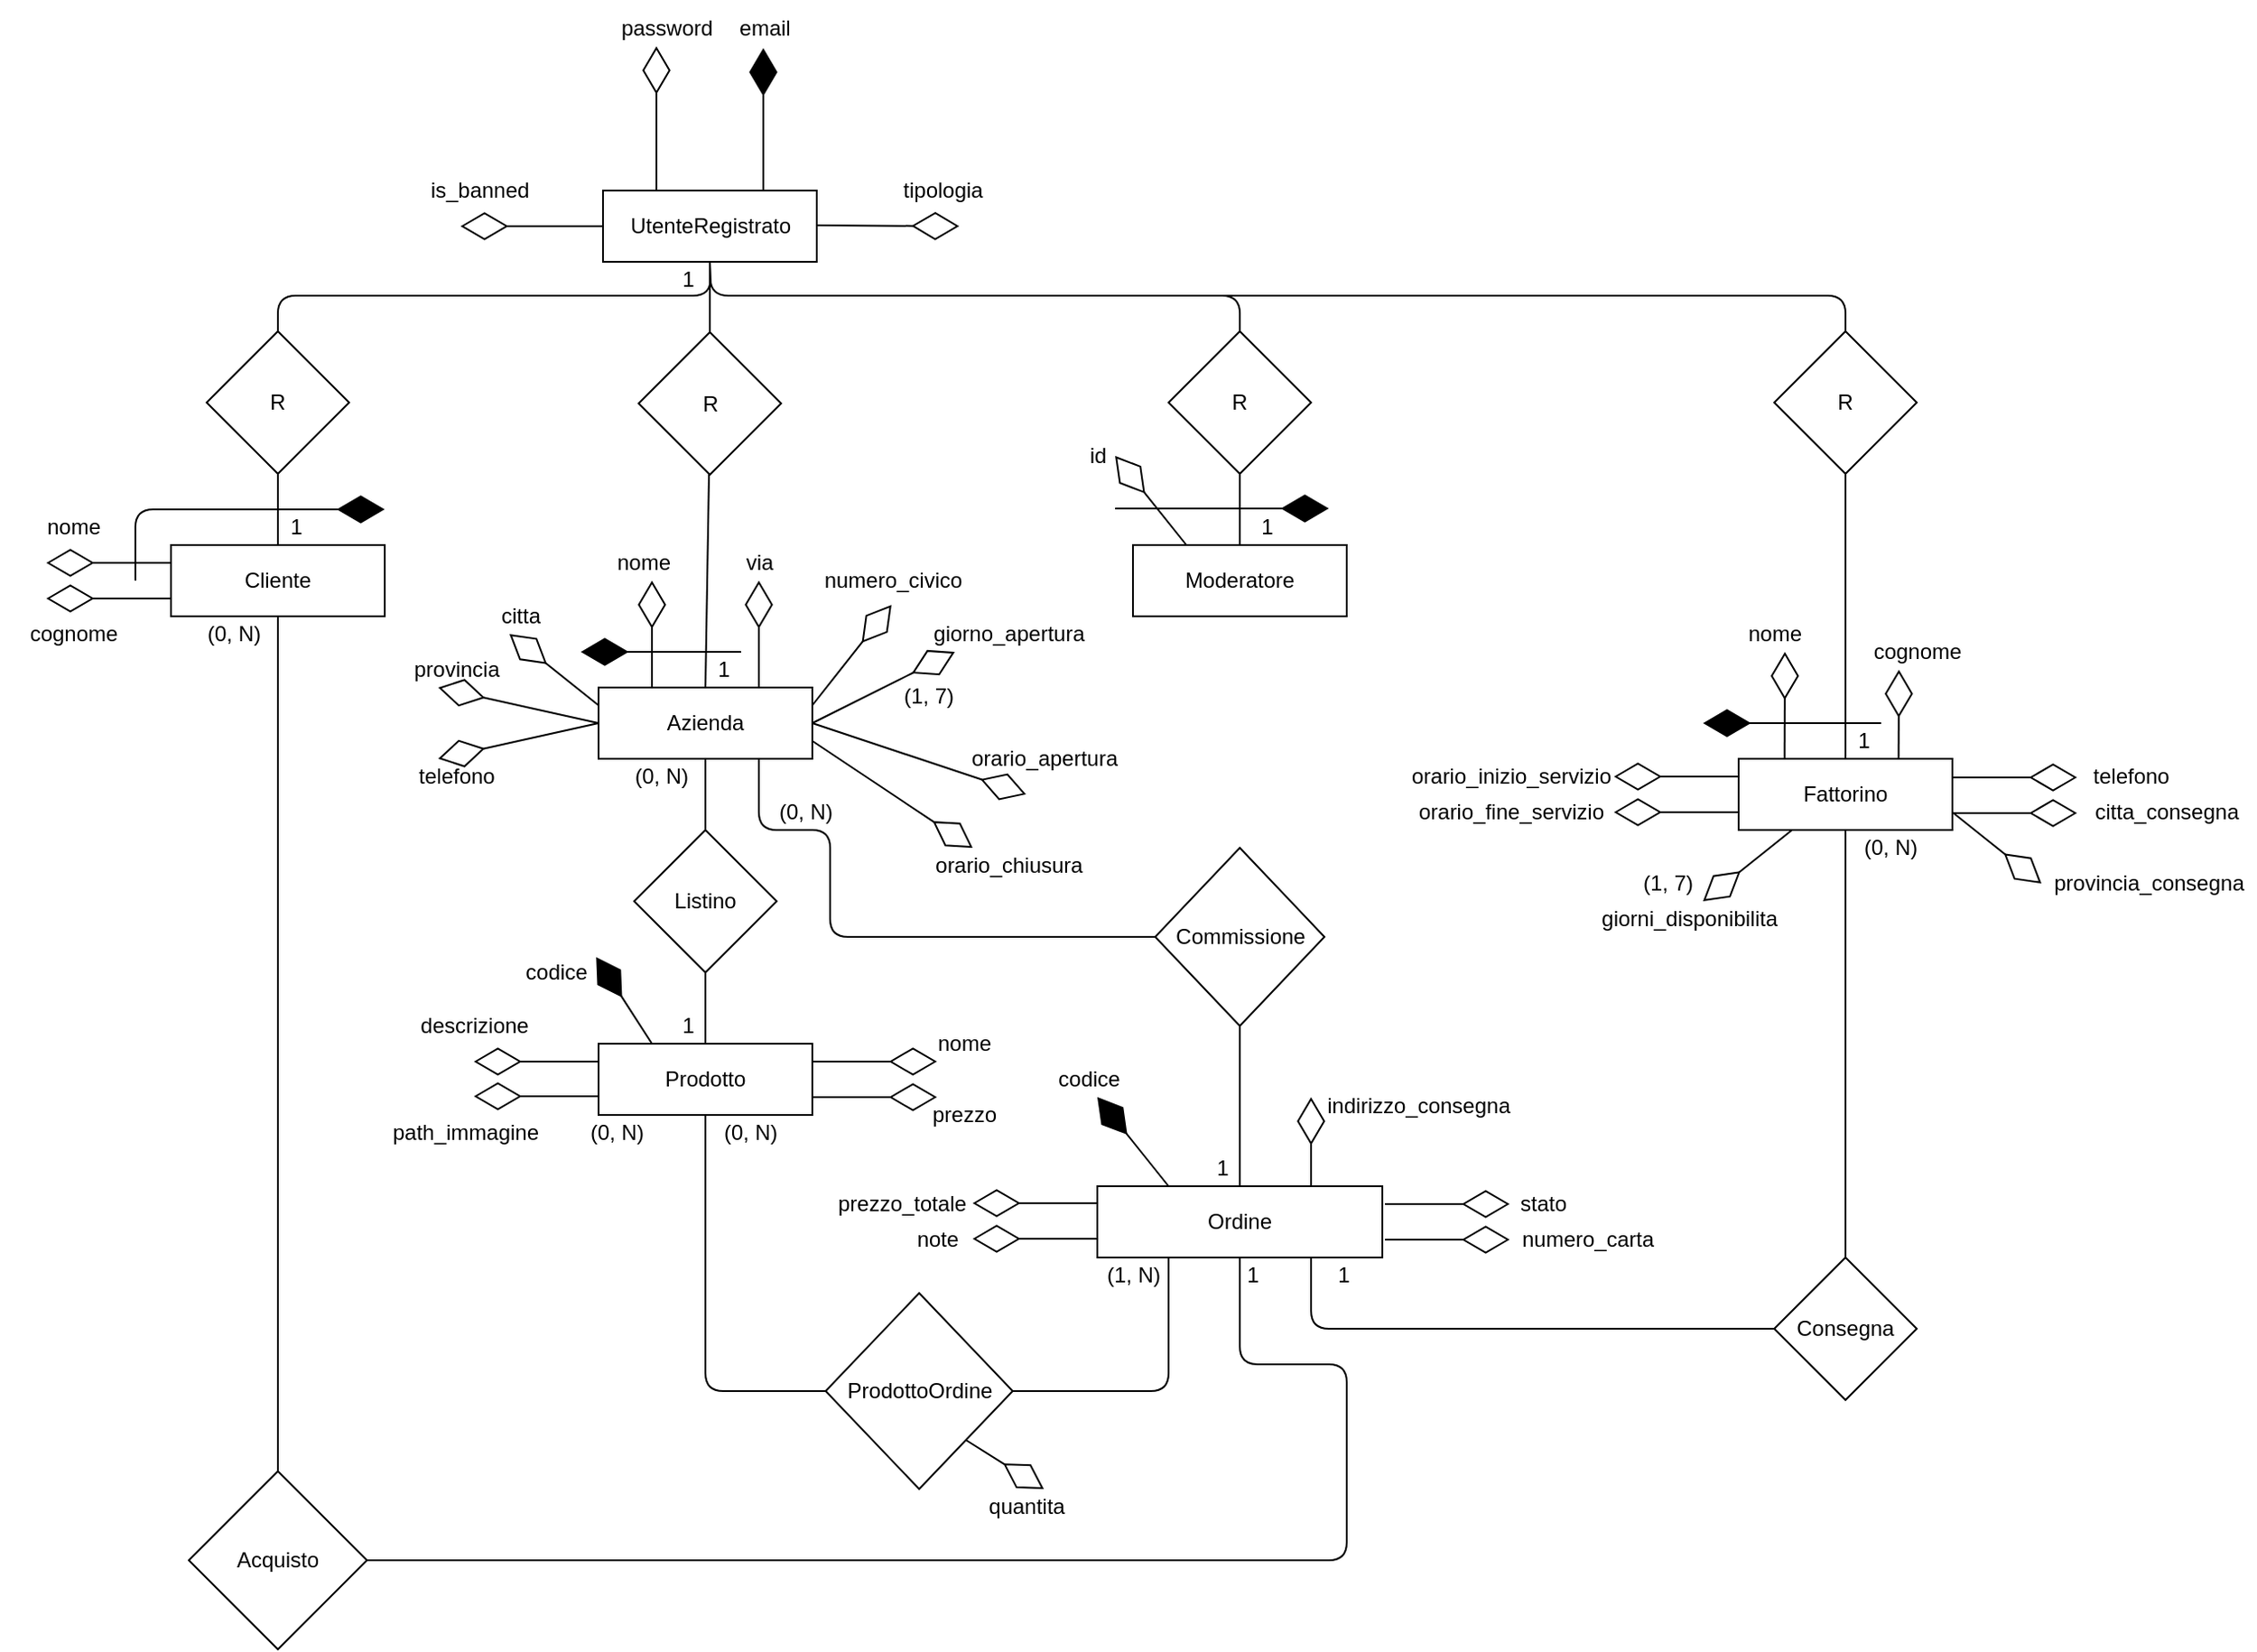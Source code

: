 <mxfile version="12.3.7" type="device" pages="1"><diagram id="l-gGCLEJbwSXrtf_H1-W" name="Pagina-1"><mxGraphModel dx="1939" dy="2148" grid="1" gridSize="10" guides="1" tooltips="1" connect="1" arrows="1" fold="1" page="1" pageScale="1" pageWidth="827" pageHeight="1169" math="0" shadow="0"><root><mxCell id="0"/><mxCell id="1" parent="0"/><mxCell id="HPkbXfyL9ulODQ63uyDL-1" value="UtenteRegistrato" style="rounded=0;whiteSpace=wrap;html=1;" parent="1" vertex="1"><mxGeometry x="362.5" y="81" width="120" height="40" as="geometry"/></mxCell><mxCell id="HPkbXfyL9ulODQ63uyDL-3" value="Cliente" style="rounded=0;whiteSpace=wrap;html=1;" parent="1" vertex="1"><mxGeometry x="120" y="280" width="120" height="40" as="geometry"/></mxCell><mxCell id="HPkbXfyL9ulODQ63uyDL-4" value="Azienda" style="rounded=0;whiteSpace=wrap;html=1;" parent="1" vertex="1"><mxGeometry x="360" y="360" width="120" height="40" as="geometry"/></mxCell><mxCell id="HPkbXfyL9ulODQ63uyDL-5" value="Fattorino" style="rounded=0;whiteSpace=wrap;html=1;" parent="1" vertex="1"><mxGeometry x="1000" y="400" width="120" height="40" as="geometry"/></mxCell><mxCell id="HPkbXfyL9ulODQ63uyDL-6" value="Moderatore" style="rounded=0;whiteSpace=wrap;html=1;" parent="1" vertex="1"><mxGeometry x="660" y="280" width="120" height="40" as="geometry"/></mxCell><mxCell id="HPkbXfyL9ulODQ63uyDL-16" value="" style="endArrow=diamondThin;endFill=0;endSize=24;html=1;exitX=0.25;exitY=0;exitDx=0;exitDy=0;" parent="1" source="HPkbXfyL9ulODQ63uyDL-1" edge="1"><mxGeometry width="160" relative="1" as="geometry"><mxPoint x="62.5" y="441" as="sourcePoint"/><mxPoint x="392.5" as="targetPoint"/></mxGeometry></mxCell><mxCell id="HPkbXfyL9ulODQ63uyDL-17" value="" style="endArrow=diamondThin;endFill=1;endSize=24;html=1;exitX=0.75;exitY=0;exitDx=0;exitDy=0;" parent="1" source="HPkbXfyL9ulODQ63uyDL-1" edge="1"><mxGeometry width="160" relative="1" as="geometry"><mxPoint x="62.5" y="401" as="sourcePoint"/><mxPoint x="452.5" y="1" as="targetPoint"/></mxGeometry></mxCell><mxCell id="HPkbXfyL9ulODQ63uyDL-18" value="email" style="text;html=1;align=center;verticalAlign=middle;resizable=0;points=[];;autosize=1;" parent="1" vertex="1"><mxGeometry x="432.5" y="-20" width="40" height="20" as="geometry"/></mxCell><mxCell id="HPkbXfyL9ulODQ63uyDL-19" value="password" style="text;html=1;align=center;verticalAlign=middle;resizable=0;points=[];;autosize=1;" parent="1" vertex="1"><mxGeometry x="362.5" y="-20" width="70" height="20" as="geometry"/></mxCell><mxCell id="HPkbXfyL9ulODQ63uyDL-22" value="" style="endArrow=diamondThin;endFill=0;endSize=24;html=1;exitX=0;exitY=0.25;exitDx=0;exitDy=0;" parent="1" source="HPkbXfyL9ulODQ63uyDL-3" edge="1"><mxGeometry width="160" relative="1" as="geometry"><mxPoint x="-20" y="370" as="sourcePoint"/><mxPoint x="50" y="290" as="targetPoint"/><Array as="points"/></mxGeometry></mxCell><mxCell id="HPkbXfyL9ulODQ63uyDL-23" value="" style="endArrow=diamondThin;endFill=0;endSize=24;html=1;exitX=0;exitY=0.25;exitDx=0;exitDy=0;" parent="1" edge="1"><mxGeometry width="160" relative="1" as="geometry"><mxPoint x="120" y="310" as="sourcePoint"/><mxPoint x="50" y="310" as="targetPoint"/><Array as="points"/></mxGeometry></mxCell><mxCell id="HPkbXfyL9ulODQ63uyDL-24" value="nome" style="text;html=1;align=center;verticalAlign=middle;resizable=0;points=[];;autosize=1;" parent="1" vertex="1"><mxGeometry x="40" y="260" width="50" height="20" as="geometry"/></mxCell><mxCell id="HPkbXfyL9ulODQ63uyDL-25" value="cognome" style="text;html=1;align=center;verticalAlign=middle;resizable=0;points=[];;autosize=1;" parent="1" vertex="1"><mxGeometry x="35" y="320" width="60" height="20" as="geometry"/></mxCell><mxCell id="HPkbXfyL9ulODQ63uyDL-31" value="" style="endArrow=diamondThin;endFill=0;endSize=24;html=1;exitX=0.25;exitY=0;exitDx=0;exitDy=0;" parent="1" source="HPkbXfyL9ulODQ63uyDL-4" edge="1"><mxGeometry width="160" relative="1" as="geometry"><mxPoint x="120" y="560" as="sourcePoint"/><mxPoint x="390" y="300" as="targetPoint"/></mxGeometry></mxCell><mxCell id="HPkbXfyL9ulODQ63uyDL-32" value="nome" style="text;html=1;align=center;verticalAlign=middle;resizable=0;points=[];;autosize=1;" parent="1" vertex="1"><mxGeometry x="360" y="280" width="50" height="20" as="geometry"/></mxCell><mxCell id="HPkbXfyL9ulODQ63uyDL-33" value="" style="endArrow=diamondThin;endFill=0;endSize=24;html=1;exitX=0.75;exitY=0;exitDx=0;exitDy=0;" parent="1" source="HPkbXfyL9ulODQ63uyDL-4" edge="1"><mxGeometry width="160" relative="1" as="geometry"><mxPoint x="460" y="460" as="sourcePoint"/><mxPoint x="450" y="300" as="targetPoint"/></mxGeometry></mxCell><mxCell id="HPkbXfyL9ulODQ63uyDL-34" value="via" style="text;html=1;align=center;verticalAlign=middle;resizable=0;points=[];;autosize=1;" parent="1" vertex="1"><mxGeometry x="435" y="280" width="30" height="20" as="geometry"/></mxCell><mxCell id="HPkbXfyL9ulODQ63uyDL-35" value="" style="endArrow=diamondThin;endFill=0;endSize=24;html=1;exitX=1;exitY=0.25;exitDx=0;exitDy=0;entryX=0.494;entryY=1.183;entryDx=0;entryDy=0;entryPerimeter=0;" parent="1" source="HPkbXfyL9ulODQ63uyDL-4" target="HPkbXfyL9ulODQ63uyDL-36" edge="1"><mxGeometry width="160" relative="1" as="geometry"><mxPoint x="480" y="390" as="sourcePoint"/><mxPoint x="540" y="330" as="targetPoint"/></mxGeometry></mxCell><mxCell id="HPkbXfyL9ulODQ63uyDL-36" value="numero_civico" style="text;html=1;align=center;verticalAlign=middle;resizable=0;points=[];;autosize=1;" parent="1" vertex="1"><mxGeometry x="480" y="290" width="90" height="20" as="geometry"/></mxCell><mxCell id="HPkbXfyL9ulODQ63uyDL-37" value="" style="endArrow=diamondThin;endFill=0;endSize=24;html=1;exitX=0;exitY=0.25;exitDx=0;exitDy=0;" parent="1" source="HPkbXfyL9ulODQ63uyDL-4" edge="1"><mxGeometry width="160" relative="1" as="geometry"><mxPoint x="60" y="640" as="sourcePoint"/><mxPoint x="310" y="330" as="targetPoint"/></mxGeometry></mxCell><mxCell id="HPkbXfyL9ulODQ63uyDL-38" value="citta" style="text;html=1;align=center;verticalAlign=middle;resizable=0;points=[];;autosize=1;" parent="1" vertex="1"><mxGeometry x="296" y="310" width="40" height="20" as="geometry"/></mxCell><mxCell id="HPkbXfyL9ulODQ63uyDL-39" value="" style="endArrow=diamondThin;endFill=0;endSize=24;html=1;exitX=0;exitY=0.5;exitDx=0;exitDy=0;" parent="1" source="HPkbXfyL9ulODQ63uyDL-4" edge="1"><mxGeometry width="160" relative="1" as="geometry"><mxPoint x="280" y="380" as="sourcePoint"/><mxPoint x="270" y="360" as="targetPoint"/></mxGeometry></mxCell><mxCell id="HPkbXfyL9ulODQ63uyDL-40" value="provincia" style="text;html=1;align=center;verticalAlign=middle;resizable=0;points=[];;autosize=1;" parent="1" vertex="1"><mxGeometry x="250" y="340" width="60" height="20" as="geometry"/></mxCell><mxCell id="HPkbXfyL9ulODQ63uyDL-41" value="" style="endArrow=diamondThin;endFill=0;endSize=24;html=1;exitX=0;exitY=0.5;exitDx=0;exitDy=0;" parent="1" source="HPkbXfyL9ulODQ63uyDL-4" edge="1"><mxGeometry width="160" relative="1" as="geometry"><mxPoint x="310" y="490" as="sourcePoint"/><mxPoint x="270" y="400" as="targetPoint"/></mxGeometry></mxCell><mxCell id="HPkbXfyL9ulODQ63uyDL-42" value="telefono" style="text;html=1;align=center;verticalAlign=middle;resizable=0;points=[];;autosize=1;" parent="1" vertex="1"><mxGeometry x="250" y="400" width="60" height="20" as="geometry"/></mxCell><mxCell id="HPkbXfyL9ulODQ63uyDL-43" value="" style="endArrow=diamondThin;endFill=0;endSize=24;html=1;" parent="1" edge="1"><mxGeometry width="160" relative="1" as="geometry"><mxPoint x="480" y="380" as="sourcePoint"/><mxPoint x="560" y="340" as="targetPoint"/></mxGeometry></mxCell><mxCell id="HPkbXfyL9ulODQ63uyDL-44" value="giorno_apertura" style="text;html=1;align=center;verticalAlign=middle;resizable=0;points=[];;autosize=1;" parent="1" vertex="1"><mxGeometry x="540" y="320" width="100" height="20" as="geometry"/></mxCell><mxCell id="HPkbXfyL9ulODQ63uyDL-45" value="(1, 7)&lt;br&gt;" style="text;html=1;align=center;verticalAlign=middle;resizable=0;points=[];;autosize=1;" parent="1" vertex="1"><mxGeometry x="525" y="355" width="40" height="20" as="geometry"/></mxCell><mxCell id="HPkbXfyL9ulODQ63uyDL-46" value="" style="endArrow=diamondThin;endFill=0;endSize=24;html=1;exitX=1;exitY=0.5;exitDx=0;exitDy=0;" parent="1" source="HPkbXfyL9ulODQ63uyDL-4" edge="1"><mxGeometry width="160" relative="1" as="geometry"><mxPoint x="480" y="430" as="sourcePoint"/><mxPoint x="600" y="420" as="targetPoint"/></mxGeometry></mxCell><mxCell id="HPkbXfyL9ulODQ63uyDL-47" value="orario_apertura&lt;br&gt;" style="text;html=1;align=center;verticalAlign=middle;resizable=0;points=[];;autosize=1;" parent="1" vertex="1"><mxGeometry x="560" y="390" width="100" height="20" as="geometry"/></mxCell><mxCell id="HPkbXfyL9ulODQ63uyDL-48" value="" style="endArrow=diamondThin;endFill=0;endSize=24;html=1;exitX=1;exitY=0.75;exitDx=0;exitDy=0;" parent="1" source="HPkbXfyL9ulODQ63uyDL-4" edge="1"><mxGeometry width="160" relative="1" as="geometry"><mxPoint x="450" y="530" as="sourcePoint"/><mxPoint x="570" y="450" as="targetPoint"/></mxGeometry></mxCell><mxCell id="HPkbXfyL9ulODQ63uyDL-49" value="orario_chiusura" style="text;html=1;align=center;verticalAlign=middle;resizable=0;points=[];;autosize=1;" parent="1" vertex="1"><mxGeometry x="540" y="450" width="100" height="20" as="geometry"/></mxCell><mxCell id="HPkbXfyL9ulODQ63uyDL-50" value="Prodotto" style="rounded=0;whiteSpace=wrap;html=1;" parent="1" vertex="1"><mxGeometry x="360" y="560" width="120" height="40" as="geometry"/></mxCell><mxCell id="HPkbXfyL9ulODQ63uyDL-51" value="Ordine" style="rounded=0;whiteSpace=wrap;html=1;" parent="1" vertex="1"><mxGeometry x="640" y="640" width="160" height="40" as="geometry"/></mxCell><mxCell id="HPkbXfyL9ulODQ63uyDL-52" value="Listino" style="rhombus;whiteSpace=wrap;html=1;" parent="1" vertex="1"><mxGeometry x="380" y="440" width="80" height="80" as="geometry"/></mxCell><mxCell id="HPkbXfyL9ulODQ63uyDL-53" value="" style="endArrow=none;html=1;entryX=0.5;entryY=1;entryDx=0;entryDy=0;exitX=0.5;exitY=0;exitDx=0;exitDy=0;" parent="1" source="HPkbXfyL9ulODQ63uyDL-52" target="HPkbXfyL9ulODQ63uyDL-4" edge="1"><mxGeometry width="50" height="50" relative="1" as="geometry"><mxPoint x="300" y="520" as="sourcePoint"/><mxPoint x="350" y="470" as="targetPoint"/></mxGeometry></mxCell><mxCell id="HPkbXfyL9ulODQ63uyDL-54" value="" style="endArrow=none;html=1;entryX=0.5;entryY=1;entryDx=0;entryDy=0;exitX=0.5;exitY=0;exitDx=0;exitDy=0;" parent="1" edge="1"><mxGeometry width="50" height="50" relative="1" as="geometry"><mxPoint x="420" y="560" as="sourcePoint"/><mxPoint x="420" y="520" as="targetPoint"/></mxGeometry></mxCell><mxCell id="HPkbXfyL9ulODQ63uyDL-56" value="codice&lt;br&gt;" style="text;html=1;align=center;verticalAlign=middle;resizable=0;points=[];;autosize=1;" parent="1" vertex="1"><mxGeometry x="311" y="510" width="50" height="20" as="geometry"/></mxCell><mxCell id="HPkbXfyL9ulODQ63uyDL-57" value="1&lt;br&gt;" style="text;html=1;align=center;verticalAlign=middle;resizable=0;points=[];;autosize=1;" parent="1" vertex="1"><mxGeometry x="400" y="540" width="20" height="20" as="geometry"/></mxCell><mxCell id="HPkbXfyL9ulODQ63uyDL-58" value="(0, N)" style="text;html=1;align=center;verticalAlign=middle;resizable=0;points=[];;autosize=1;" parent="1" vertex="1"><mxGeometry x="370" y="400" width="50" height="20" as="geometry"/></mxCell><mxCell id="HPkbXfyL9ulODQ63uyDL-59" value="" style="endArrow=diamondThin;endFill=0;endSize=24;html=1;exitX=0;exitY=0.25;exitDx=0;exitDy=0;" parent="1" edge="1"><mxGeometry width="160" relative="1" as="geometry"><mxPoint x="360" y="570" as="sourcePoint"/><mxPoint x="290" y="570" as="targetPoint"/><Array as="points"/></mxGeometry></mxCell><mxCell id="HPkbXfyL9ulODQ63uyDL-60" value="" style="endArrow=diamondThin;endFill=0;endSize=24;html=1;exitX=0;exitY=0.25;exitDx=0;exitDy=0;" parent="1" edge="1"><mxGeometry width="160" relative="1" as="geometry"><mxPoint x="360" y="589.5" as="sourcePoint"/><mxPoint x="290" y="589.5" as="targetPoint"/><Array as="points"/></mxGeometry></mxCell><mxCell id="HPkbXfyL9ulODQ63uyDL-61" value="" style="endArrow=diamondThin;endFill=0;endSize=24;html=1;exitX=1;exitY=0.25;exitDx=0;exitDy=0;" parent="1" source="HPkbXfyL9ulODQ63uyDL-50" edge="1"><mxGeometry width="160" relative="1" as="geometry"><mxPoint x="525" y="650" as="sourcePoint"/><mxPoint x="550" y="570" as="targetPoint"/><Array as="points"/></mxGeometry></mxCell><mxCell id="HPkbXfyL9ulODQ63uyDL-62" value="" style="endArrow=diamondThin;endFill=0;endSize=24;html=1;exitX=1;exitY=0.25;exitDx=0;exitDy=0;" parent="1" edge="1"><mxGeometry width="160" relative="1" as="geometry"><mxPoint x="480" y="590" as="sourcePoint"/><mxPoint x="550" y="590" as="targetPoint"/><Array as="points"/></mxGeometry></mxCell><mxCell id="HPkbXfyL9ulODQ63uyDL-63" value="nome" style="text;html=1;align=center;verticalAlign=middle;resizable=0;points=[];;autosize=1;" parent="1" vertex="1"><mxGeometry x="540" y="550" width="50" height="20" as="geometry"/></mxCell><mxCell id="HPkbXfyL9ulODQ63uyDL-64" value="prezzo" style="text;html=1;align=center;verticalAlign=middle;resizable=0;points=[];;autosize=1;" parent="1" vertex="1"><mxGeometry x="540" y="590" width="50" height="20" as="geometry"/></mxCell><mxCell id="HPkbXfyL9ulODQ63uyDL-65" value="descrizione" style="text;html=1;align=center;verticalAlign=middle;resizable=0;points=[];;autosize=1;" parent="1" vertex="1"><mxGeometry x="250" y="540" width="80" height="20" as="geometry"/></mxCell><mxCell id="HPkbXfyL9ulODQ63uyDL-66" value="path_immagine" style="text;html=1;align=center;verticalAlign=middle;resizable=0;points=[];;autosize=1;" parent="1" vertex="1"><mxGeometry x="235" y="600" width="100" height="20" as="geometry"/></mxCell><mxCell id="0rmj-CTGRLrVvoSivh8t-8" value="Commissione" style="rhombus;whiteSpace=wrap;html=1;" parent="1" vertex="1"><mxGeometry x="672.5" y="450" width="95" height="100" as="geometry"/></mxCell><mxCell id="0rmj-CTGRLrVvoSivh8t-9" value="" style="endArrow=none;html=1;entryX=0.5;entryY=1;entryDx=0;entryDy=0;exitX=0.5;exitY=0;exitDx=0;exitDy=0;" parent="1" source="HPkbXfyL9ulODQ63uyDL-51" target="0rmj-CTGRLrVvoSivh8t-8" edge="1"><mxGeometry width="50" height="50" relative="1" as="geometry"><mxPoint x="640" y="660" as="sourcePoint"/><mxPoint x="690" y="610" as="targetPoint"/></mxGeometry></mxCell><mxCell id="0rmj-CTGRLrVvoSivh8t-10" value="" style="endArrow=none;html=1;exitX=0;exitY=0.5;exitDx=0;exitDy=0;entryX=0.75;entryY=1;entryDx=0;entryDy=0;" parent="1" source="0rmj-CTGRLrVvoSivh8t-8" target="HPkbXfyL9ulODQ63uyDL-4" edge="1"><mxGeometry width="50" height="50" relative="1" as="geometry"><mxPoint x="470" y="530" as="sourcePoint"/><mxPoint x="500" y="450" as="targetPoint"/><Array as="points"><mxPoint x="600" y="500"/><mxPoint x="490" y="500"/><mxPoint x="490" y="440"/><mxPoint x="450" y="440"/></Array></mxGeometry></mxCell><mxCell id="0rmj-CTGRLrVvoSivh8t-11" value="(0, N)&lt;br&gt;" style="text;html=1;align=center;verticalAlign=middle;resizable=0;points=[];;labelBackgroundColor=#ffffff;" parent="0rmj-CTGRLrVvoSivh8t-10" vertex="1" connectable="0"><mxGeometry x="0.724" y="1" relative="1" as="geometry"><mxPoint x="21.5" y="-11" as="offset"/></mxGeometry></mxCell><mxCell id="0rmj-CTGRLrVvoSivh8t-13" value="1" style="text;html=1;align=center;verticalAlign=middle;resizable=0;points=[];;autosize=1;" parent="1" vertex="1"><mxGeometry x="700" y="620" width="20" height="20" as="geometry"/></mxCell><mxCell id="0rmj-CTGRLrVvoSivh8t-14" value="ProdottoOrdine" style="rhombus;whiteSpace=wrap;html=1;" parent="1" vertex="1"><mxGeometry x="487.5" y="700" width="105" height="110" as="geometry"/></mxCell><mxCell id="0rmj-CTGRLrVvoSivh8t-15" value="" style="endArrow=none;html=1;exitX=0.5;exitY=1;exitDx=0;exitDy=0;entryX=0;entryY=0.5;entryDx=0;entryDy=0;" parent="1" source="HPkbXfyL9ulODQ63uyDL-50" target="0rmj-CTGRLrVvoSivh8t-14" edge="1"><mxGeometry width="50" height="50" relative="1" as="geometry"><mxPoint x="480" y="800" as="sourcePoint"/><mxPoint x="550" y="780" as="targetPoint"/><Array as="points"><mxPoint x="420" y="755"/></Array></mxGeometry></mxCell><mxCell id="0rmj-CTGRLrVvoSivh8t-16" value="" style="endArrow=none;html=1;entryX=0.25;entryY=1;entryDx=0;entryDy=0;exitX=1;exitY=0.5;exitDx=0;exitDy=0;" parent="1" source="0rmj-CTGRLrVvoSivh8t-14" target="HPkbXfyL9ulODQ63uyDL-51" edge="1"><mxGeometry width="50" height="50" relative="1" as="geometry"><mxPoint x="510" y="840" as="sourcePoint"/><mxPoint x="560" y="790" as="targetPoint"/><Array as="points"><mxPoint x="680" y="755"/></Array></mxGeometry></mxCell><mxCell id="0rmj-CTGRLrVvoSivh8t-17" value="(1, N)&lt;br&gt;" style="text;html=1;align=center;verticalAlign=middle;resizable=0;points=[];;autosize=1;" parent="1" vertex="1"><mxGeometry x="635" y="680" width="50" height="20" as="geometry"/></mxCell><mxCell id="0rmj-CTGRLrVvoSivh8t-24" value="" style="endArrow=diamondThin;endFill=0;endSize=24;html=1;exitX=0;exitY=0.25;exitDx=0;exitDy=0;" parent="1" edge="1"><mxGeometry width="160" relative="1" as="geometry"><mxPoint x="640" y="649.5" as="sourcePoint"/><mxPoint x="570" y="649.5" as="targetPoint"/><Array as="points"/></mxGeometry></mxCell><mxCell id="0rmj-CTGRLrVvoSivh8t-26" value="prezzo_totale" style="text;html=1;align=center;verticalAlign=middle;resizable=0;points=[];;labelBackgroundColor=#ffffff;" parent="0rmj-CTGRLrVvoSivh8t-24" vertex="1" connectable="0"><mxGeometry x="0.657" y="2" relative="1" as="geometry"><mxPoint x="-52.5" y="-1.5" as="offset"/></mxGeometry></mxCell><mxCell id="0rmj-CTGRLrVvoSivh8t-25" value="" style="endArrow=diamondThin;endFill=0;endSize=24;html=1;exitX=0;exitY=0.25;exitDx=0;exitDy=0;" parent="1" edge="1"><mxGeometry width="160" relative="1" as="geometry"><mxPoint x="640" y="669.5" as="sourcePoint"/><mxPoint x="570" y="669.5" as="targetPoint"/><Array as="points"/></mxGeometry></mxCell><mxCell id="0rmj-CTGRLrVvoSivh8t-27" value="note" style="text;html=1;align=center;verticalAlign=middle;resizable=0;points=[];;autosize=1;" parent="1" vertex="1"><mxGeometry x="530" y="660" width="40" height="20" as="geometry"/></mxCell><mxCell id="0rmj-CTGRLrVvoSivh8t-28" value="" style="endArrow=diamondThin;endFill=0;endSize=24;html=1;exitX=1;exitY=0.25;exitDx=0;exitDy=0;" parent="1" edge="1"><mxGeometry width="160" relative="1" as="geometry"><mxPoint x="801.5" y="650" as="sourcePoint"/><mxPoint x="871.5" y="650" as="targetPoint"/><Array as="points"/></mxGeometry></mxCell><mxCell id="0rmj-CTGRLrVvoSivh8t-29" value="stato&lt;br&gt;" style="text;html=1;align=center;verticalAlign=middle;resizable=0;points=[];;autosize=1;" parent="1" vertex="1"><mxGeometry x="870" y="640" width="40" height="20" as="geometry"/></mxCell><mxCell id="0rmj-CTGRLrVvoSivh8t-30" value="" style="endArrow=diamondThin;endFill=0;endSize=24;html=1;exitX=1;exitY=0.25;exitDx=0;exitDy=0;" parent="1" edge="1"><mxGeometry width="160" relative="1" as="geometry"><mxPoint x="801.5" y="670" as="sourcePoint"/><mxPoint x="871.5" y="670" as="targetPoint"/><Array as="points"/></mxGeometry></mxCell><mxCell id="0rmj-CTGRLrVvoSivh8t-31" value="numero_carta" style="text;html=1;align=center;verticalAlign=middle;resizable=0;points=[];;autosize=1;" parent="1" vertex="1"><mxGeometry x="870" y="660" width="90" height="20" as="geometry"/></mxCell><mxCell id="0rmj-CTGRLrVvoSivh8t-32" value="" style="endArrow=diamondThin;endFill=0;endSize=24;html=1;exitX=0.75;exitY=0;exitDx=0;exitDy=0;" parent="1" source="HPkbXfyL9ulODQ63uyDL-51" edge="1"><mxGeometry width="160" relative="1" as="geometry"><mxPoint x="770" y="625" as="sourcePoint"/><mxPoint x="760" y="590" as="targetPoint"/><Array as="points"/></mxGeometry></mxCell><mxCell id="0rmj-CTGRLrVvoSivh8t-33" value="indirizzo_consegna" style="text;html=1;align=center;verticalAlign=middle;resizable=0;points=[];;autosize=1;" parent="1" vertex="1"><mxGeometry x="760" y="584.5" width="120" height="20" as="geometry"/></mxCell><mxCell id="0rmj-CTGRLrVvoSivh8t-36" value="" style="endArrow=diamondThin;endFill=1;endSize=24;html=1;exitX=0.25;exitY=0;exitDx=0;exitDy=0;" parent="1" source="HPkbXfyL9ulODQ63uyDL-51" edge="1"><mxGeometry width="160" relative="1" as="geometry"><mxPoint x="830" y="700" as="sourcePoint"/><mxPoint x="640" y="590" as="targetPoint"/></mxGeometry></mxCell><mxCell id="0rmj-CTGRLrVvoSivh8t-37" value="codice" style="text;html=1;align=center;verticalAlign=middle;resizable=0;points=[];;autosize=1;" parent="1" vertex="1"><mxGeometry x="610" y="570" width="50" height="20" as="geometry"/></mxCell><mxCell id="0rmj-CTGRLrVvoSivh8t-41" value="Consegna" style="rhombus;whiteSpace=wrap;html=1;" parent="1" vertex="1"><mxGeometry x="1020" y="680" width="80" height="80" as="geometry"/></mxCell><mxCell id="0rmj-CTGRLrVvoSivh8t-42" value="" style="endArrow=none;html=1;exitX=0.75;exitY=1;exitDx=0;exitDy=0;entryX=0;entryY=0.5;entryDx=0;entryDy=0;" parent="1" source="HPkbXfyL9ulODQ63uyDL-51" target="0rmj-CTGRLrVvoSivh8t-41" edge="1"><mxGeometry width="50" height="50" relative="1" as="geometry"><mxPoint x="880" y="790" as="sourcePoint"/><mxPoint x="930" y="740" as="targetPoint"/><Array as="points"><mxPoint x="760" y="720"/></Array></mxGeometry></mxCell><mxCell id="0rmj-CTGRLrVvoSivh8t-43" value="" style="endArrow=none;html=1;exitX=0.5;exitY=0;exitDx=0;exitDy=0;entryX=0.5;entryY=1;entryDx=0;entryDy=0;" parent="1" source="0rmj-CTGRLrVvoSivh8t-41" target="HPkbXfyL9ulODQ63uyDL-5" edge="1"><mxGeometry width="50" height="50" relative="1" as="geometry"><mxPoint x="1100" y="629.5" as="sourcePoint"/><mxPoint x="1150" y="579.5" as="targetPoint"/></mxGeometry></mxCell><mxCell id="0rmj-CTGRLrVvoSivh8t-44" value="(0, N)" style="text;html=1;align=center;verticalAlign=middle;resizable=0;points=[];;autosize=1;" parent="1" vertex="1"><mxGeometry x="1060" y="440" width="50" height="20" as="geometry"/></mxCell><mxCell id="0rmj-CTGRLrVvoSivh8t-45" value="1&lt;br&gt;" style="text;html=1;align=center;verticalAlign=middle;resizable=0;points=[];;autosize=1;" parent="1" vertex="1"><mxGeometry x="767.5" y="680" width="20" height="20" as="geometry"/></mxCell><mxCell id="0rmj-CTGRLrVvoSivh8t-46" value="" style="endArrow=diamondThin;endFill=0;endSize=24;html=1;exitX=0;exitY=0.25;exitDx=0;exitDy=0;" parent="1" edge="1"><mxGeometry width="160" relative="1" as="geometry"><mxPoint x="1000.0" y="410" as="sourcePoint"/><mxPoint x="930.0" y="410" as="targetPoint"/><Array as="points"/></mxGeometry></mxCell><mxCell id="0rmj-CTGRLrVvoSivh8t-48" value="" style="endArrow=diamondThin;endFill=0;endSize=24;html=1;exitX=0;exitY=0.25;exitDx=0;exitDy=0;" parent="1" edge="1"><mxGeometry width="160" relative="1" as="geometry"><mxPoint x="1000.0" y="430" as="sourcePoint"/><mxPoint x="930.0" y="430" as="targetPoint"/><Array as="points"/></mxGeometry></mxCell><mxCell id="0rmj-CTGRLrVvoSivh8t-49" value="" style="endArrow=diamondThin;endFill=0;endSize=24;html=1;exitX=1;exitY=0.25;exitDx=0;exitDy=0;" parent="1" edge="1"><mxGeometry width="160" relative="1" as="geometry"><mxPoint x="1120.0" y="410.5" as="sourcePoint"/><mxPoint x="1190.0" y="410.5" as="targetPoint"/><Array as="points"/></mxGeometry></mxCell><mxCell id="0rmj-CTGRLrVvoSivh8t-50" value="" style="endArrow=diamondThin;endFill=0;endSize=24;html=1;exitX=1;exitY=0.25;exitDx=0;exitDy=0;" parent="1" edge="1"><mxGeometry width="160" relative="1" as="geometry"><mxPoint x="1120.0" y="430.5" as="sourcePoint"/><mxPoint x="1190.0" y="430.5" as="targetPoint"/><Array as="points"/></mxGeometry></mxCell><mxCell id="0rmj-CTGRLrVvoSivh8t-51" value="nome" style="text;html=1;align=center;verticalAlign=middle;resizable=0;points=[];;autosize=1;" parent="1" vertex="1"><mxGeometry x="995" y="320" width="50" height="20" as="geometry"/></mxCell><mxCell id="0rmj-CTGRLrVvoSivh8t-52" value="cognome" style="text;html=1;align=center;verticalAlign=middle;resizable=0;points=[];;autosize=1;" parent="1" vertex="1"><mxGeometry x="1070" y="330" width="60" height="20" as="geometry"/></mxCell><mxCell id="0rmj-CTGRLrVvoSivh8t-53" value="telefono" style="text;html=1;align=center;verticalAlign=middle;resizable=0;points=[];;autosize=1;" parent="1" vertex="1"><mxGeometry x="1190" y="400" width="60" height="20" as="geometry"/></mxCell><mxCell id="0rmj-CTGRLrVvoSivh8t-54" value="citta_consegna" style="text;html=1;align=center;verticalAlign=middle;resizable=0;points=[];;autosize=1;" parent="1" vertex="1"><mxGeometry x="1190" y="420" width="100" height="20" as="geometry"/></mxCell><mxCell id="0rmj-CTGRLrVvoSivh8t-55" value="" style="endArrow=diamondThin;endFill=0;endSize=24;html=1;exitX=1;exitY=0.75;exitDx=0;exitDy=0;" parent="1" source="HPkbXfyL9ulODQ63uyDL-5" edge="1"><mxGeometry width="160" relative="1" as="geometry"><mxPoint x="1150" y="450" as="sourcePoint"/><mxPoint x="1170" y="470" as="targetPoint"/><Array as="points"/></mxGeometry></mxCell><mxCell id="0rmj-CTGRLrVvoSivh8t-56" value="provincia_consegna&lt;br&gt;" style="text;html=1;align=center;verticalAlign=middle;resizable=0;points=[];;autosize=1;" parent="1" vertex="1"><mxGeometry x="1170" y="460" width="120" height="20" as="geometry"/></mxCell><mxCell id="0rmj-CTGRLrVvoSivh8t-57" value="" style="endArrow=diamondThin;endFill=0;endSize=24;html=1;exitX=0.215;exitY=-0.005;exitDx=0;exitDy=0;exitPerimeter=0;entryX=0.62;entryY=1;entryDx=0;entryDy=0;entryPerimeter=0;" parent="1" source="HPkbXfyL9ulODQ63uyDL-5" target="0rmj-CTGRLrVvoSivh8t-51" edge="1"><mxGeometry width="160" relative="1" as="geometry"><mxPoint x="940" y="470" as="sourcePoint"/><mxPoint x="1026" y="350" as="targetPoint"/><Array as="points"/></mxGeometry></mxCell><mxCell id="0rmj-CTGRLrVvoSivh8t-58" value="orario_inizio_servizio" style="text;html=1;align=center;verticalAlign=middle;resizable=0;points=[];;autosize=1;" parent="1" vertex="1"><mxGeometry x="806.5" y="400" width="130" height="20" as="geometry"/></mxCell><mxCell id="0rmj-CTGRLrVvoSivh8t-59" value="" style="endArrow=diamondThin;endFill=0;endSize=24;html=1;exitX=0.215;exitY=-0.005;exitDx=0;exitDy=0;exitPerimeter=0;" parent="1" edge="1"><mxGeometry width="160" relative="1" as="geometry"><mxPoint x="1089.8" y="399.8" as="sourcePoint"/><mxPoint x="1090" y="350" as="targetPoint"/><Array as="points"/></mxGeometry></mxCell><mxCell id="0rmj-CTGRLrVvoSivh8t-60" value="orario_fine_servizio" style="text;html=1;align=center;verticalAlign=middle;resizable=0;points=[];;autosize=1;" parent="1" vertex="1"><mxGeometry x="811.5" y="420" width="120" height="20" as="geometry"/></mxCell><mxCell id="0rmj-CTGRLrVvoSivh8t-61" value="" style="endArrow=diamondThin;endFill=0;endSize=24;html=1;exitX=0.25;exitY=1;exitDx=0;exitDy=0;" parent="1" source="HPkbXfyL9ulODQ63uyDL-5" edge="1"><mxGeometry width="160" relative="1" as="geometry"><mxPoint x="950" y="470" as="sourcePoint"/><mxPoint x="980" y="480" as="targetPoint"/><Array as="points"/></mxGeometry></mxCell><mxCell id="0rmj-CTGRLrVvoSivh8t-62" value="giorni_disponibilita" style="text;html=1;align=center;verticalAlign=middle;resizable=0;points=[];;autosize=1;" parent="1" vertex="1"><mxGeometry x="916.5" y="480" width="110" height="20" as="geometry"/></mxCell><mxCell id="0rmj-CTGRLrVvoSivh8t-63" value="(1, 7)" style="text;html=1;align=center;verticalAlign=middle;resizable=0;points=[];;autosize=1;" parent="1" vertex="1"><mxGeometry x="940" y="460" width="40" height="20" as="geometry"/></mxCell><mxCell id="CHNCaZvMN8ua-VezlATZ-1" value="" style="endArrow=diamondThin;endFill=0;endSize=24;html=1;exitX=0;exitY=0.5;exitDx=0;exitDy=0;" parent="1" source="HPkbXfyL9ulODQ63uyDL-1" edge="1"><mxGeometry width="160" relative="1" as="geometry"><mxPoint x="402.5" y="291" as="sourcePoint"/><mxPoint x="282.5" y="101" as="targetPoint"/></mxGeometry></mxCell><mxCell id="CHNCaZvMN8ua-VezlATZ-2" value="is_banned" style="text;html=1;align=center;verticalAlign=middle;resizable=0;points=[];;autosize=1;" parent="1" vertex="1"><mxGeometry x="257.5" y="71" width="70" height="20" as="geometry"/></mxCell><mxCell id="CHNCaZvMN8ua-VezlATZ-3" value="" style="endArrow=diamondThin;endFill=0;endSize=24;html=1;exitX=1;exitY=0.25;exitDx=0;exitDy=0;" parent="1" edge="1"><mxGeometry width="160" relative="1" as="geometry"><mxPoint x="482.5" y="100.5" as="sourcePoint"/><mxPoint x="562.5" y="101" as="targetPoint"/><Array as="points"/></mxGeometry></mxCell><mxCell id="CHNCaZvMN8ua-VezlATZ-4" value="tipologia" style="text;html=1;align=center;verticalAlign=middle;resizable=0;points=[];;autosize=1;" parent="1" vertex="1"><mxGeometry x="522.5" y="71" width="60" height="20" as="geometry"/></mxCell><mxCell id="CHNCaZvMN8ua-VezlATZ-5" value="R" style="rhombus;whiteSpace=wrap;html=1;" parent="1" vertex="1"><mxGeometry x="140" y="160" width="80" height="80" as="geometry"/></mxCell><mxCell id="CHNCaZvMN8ua-VezlATZ-6" value="R" style="rhombus;whiteSpace=wrap;html=1;" parent="1" vertex="1"><mxGeometry x="382.5" y="160.5" width="80" height="80" as="geometry"/></mxCell><mxCell id="CHNCaZvMN8ua-VezlATZ-7" value="R" style="rhombus;whiteSpace=wrap;html=1;" parent="1" vertex="1"><mxGeometry x="680" y="160" width="80" height="80" as="geometry"/></mxCell><mxCell id="CHNCaZvMN8ua-VezlATZ-8" value="R" style="rhombus;whiteSpace=wrap;html=1;" parent="1" vertex="1"><mxGeometry x="1020" y="160" width="80" height="80" as="geometry"/></mxCell><mxCell id="CHNCaZvMN8ua-VezlATZ-9" value="" style="endArrow=none;html=1;entryX=0.5;entryY=1;entryDx=0;entryDy=0;exitX=0.5;exitY=0;exitDx=0;exitDy=0;" parent="1" source="CHNCaZvMN8ua-VezlATZ-5" target="HPkbXfyL9ulODQ63uyDL-1" edge="1"><mxGeometry width="50" height="50" relative="1" as="geometry"><mxPoint x="230" y="190" as="sourcePoint"/><mxPoint x="280" y="140" as="targetPoint"/><Array as="points"><mxPoint x="180" y="140"/><mxPoint x="423" y="140"/></Array></mxGeometry></mxCell><mxCell id="CHNCaZvMN8ua-VezlATZ-10" value="" style="endArrow=none;html=1;exitX=0.5;exitY=1;exitDx=0;exitDy=0;entryX=0.5;entryY=0;entryDx=0;entryDy=0;" parent="1" source="HPkbXfyL9ulODQ63uyDL-1" target="CHNCaZvMN8ua-VezlATZ-7" edge="1"><mxGeometry width="50" height="50" relative="1" as="geometry"><mxPoint x="490" y="190" as="sourcePoint"/><mxPoint x="540" y="140" as="targetPoint"/><Array as="points"><mxPoint x="423" y="140"/><mxPoint x="720" y="140"/></Array></mxGeometry></mxCell><mxCell id="CHNCaZvMN8ua-VezlATZ-11" value="" style="endArrow=none;html=1;entryX=0.5;entryY=0;entryDx=0;entryDy=0;" parent="1" target="CHNCaZvMN8ua-VezlATZ-8" edge="1"><mxGeometry width="50" height="50" relative="1" as="geometry"><mxPoint x="690" y="140" as="sourcePoint"/><mxPoint x="810" y="150" as="targetPoint"/><Array as="points"><mxPoint x="1060" y="140"/></Array></mxGeometry></mxCell><mxCell id="CHNCaZvMN8ua-VezlATZ-12" value="" style="endArrow=none;html=1;entryX=0.5;entryY=1;entryDx=0;entryDy=0;exitX=0.5;exitY=0;exitDx=0;exitDy=0;" parent="1" source="CHNCaZvMN8ua-VezlATZ-6" target="HPkbXfyL9ulODQ63uyDL-1" edge="1"><mxGeometry width="50" height="50" relative="1" as="geometry"><mxPoint x="400" y="270" as="sourcePoint"/><mxPoint x="450" y="220" as="targetPoint"/></mxGeometry></mxCell><mxCell id="CHNCaZvMN8ua-VezlATZ-13" value="" style="endArrow=none;html=1;entryX=0.5;entryY=1;entryDx=0;entryDy=0;exitX=0.5;exitY=0;exitDx=0;exitDy=0;" parent="1" source="HPkbXfyL9ulODQ63uyDL-3" target="CHNCaZvMN8ua-VezlATZ-5" edge="1"><mxGeometry width="50" height="50" relative="1" as="geometry"><mxPoint x="90" y="280" as="sourcePoint"/><mxPoint x="140" y="230" as="targetPoint"/></mxGeometry></mxCell><mxCell id="CHNCaZvMN8ua-VezlATZ-14" value="" style="endArrow=none;html=1;entryX=0.5;entryY=1;entryDx=0;entryDy=0;exitX=0.5;exitY=0;exitDx=0;exitDy=0;" parent="1" source="HPkbXfyL9ulODQ63uyDL-4" edge="1"><mxGeometry width="50" height="50" relative="1" as="geometry"><mxPoint x="410" y="340" as="sourcePoint"/><mxPoint x="422" y="240" as="targetPoint"/></mxGeometry></mxCell><mxCell id="CHNCaZvMN8ua-VezlATZ-15" value="" style="endArrow=none;html=1;entryX=0.5;entryY=1;entryDx=0;entryDy=0;exitX=0.5;exitY=0;exitDx=0;exitDy=0;" parent="1" edge="1"><mxGeometry width="50" height="50" relative="1" as="geometry"><mxPoint x="720" y="280" as="sourcePoint"/><mxPoint x="720" y="240" as="targetPoint"/></mxGeometry></mxCell><mxCell id="CHNCaZvMN8ua-VezlATZ-16" value="" style="endArrow=none;html=1;entryX=0.5;entryY=1;entryDx=0;entryDy=0;exitX=0.5;exitY=0;exitDx=0;exitDy=0;" parent="1" source="HPkbXfyL9ulODQ63uyDL-5" target="CHNCaZvMN8ua-VezlATZ-8" edge="1"><mxGeometry width="50" height="50" relative="1" as="geometry"><mxPoint x="1070" y="290" as="sourcePoint"/><mxPoint x="1070" y="250" as="targetPoint"/></mxGeometry></mxCell><mxCell id="CHNCaZvMN8ua-VezlATZ-18" value="1&lt;br&gt;" style="text;html=1;align=center;verticalAlign=middle;resizable=0;points=[];;autosize=1;" parent="1" vertex="1"><mxGeometry x="180" y="260" width="20" height="20" as="geometry"/></mxCell><mxCell id="CHNCaZvMN8ua-VezlATZ-19" value="1&lt;br&gt;" style="text;html=1;align=center;verticalAlign=middle;resizable=0;points=[];;autosize=1;" parent="1" vertex="1"><mxGeometry x="400" y="121" width="20" height="20" as="geometry"/></mxCell><mxCell id="CHNCaZvMN8ua-VezlATZ-20" value="1&lt;br&gt;" style="text;html=1;align=center;verticalAlign=middle;resizable=0;points=[];;autosize=1;" parent="1" vertex="1"><mxGeometry x="420" y="340" width="20" height="20" as="geometry"/></mxCell><mxCell id="CHNCaZvMN8ua-VezlATZ-21" value="1&lt;br&gt;" style="text;html=1;align=center;verticalAlign=middle;resizable=0;points=[];;autosize=1;" parent="1" vertex="1"><mxGeometry x="724.5" y="260" width="20" height="20" as="geometry"/></mxCell><mxCell id="CHNCaZvMN8ua-VezlATZ-22" value="1&lt;br&gt;" style="text;html=1;align=center;verticalAlign=middle;resizable=0;points=[];;autosize=1;" parent="1" vertex="1"><mxGeometry x="1060" y="380" width="20" height="20" as="geometry"/></mxCell><mxCell id="CHNCaZvMN8ua-VezlATZ-24" value="" style="endArrow=diamondThin;endFill=1;endSize=24;html=1;" parent="1" edge="1"><mxGeometry width="160" relative="1" as="geometry"><mxPoint x="100" y="300" as="sourcePoint"/><mxPoint x="240" y="260" as="targetPoint"/><Array as="points"><mxPoint x="100" y="260"/></Array></mxGeometry></mxCell><mxCell id="CHNCaZvMN8ua-VezlATZ-25" value="" style="endArrow=diamondThin;endFill=1;endSize=24;html=1;" parent="1" edge="1"><mxGeometry width="160" relative="1" as="geometry"><mxPoint x="440" y="340" as="sourcePoint"/><mxPoint x="350" y="340" as="targetPoint"/></mxGeometry></mxCell><mxCell id="CHNCaZvMN8ua-VezlATZ-26" value="" style="endArrow=diamondThin;endFill=0;endSize=24;html=1;exitX=0.25;exitY=0;exitDx=0;exitDy=0;" parent="1" source="HPkbXfyL9ulODQ63uyDL-6" edge="1"><mxGeometry width="160" relative="1" as="geometry"><mxPoint x="630" y="270" as="sourcePoint"/><mxPoint x="650" y="230" as="targetPoint"/></mxGeometry></mxCell><mxCell id="CHNCaZvMN8ua-VezlATZ-27" value="id" style="text;html=1;align=center;verticalAlign=middle;resizable=0;points=[];;autosize=1;" parent="1" vertex="1"><mxGeometry x="630" y="220" width="20" height="20" as="geometry"/></mxCell><mxCell id="CHNCaZvMN8ua-VezlATZ-28" value="" style="endArrow=diamondThin;endFill=1;endSize=24;html=1;" parent="1" edge="1"><mxGeometry width="160" relative="1" as="geometry"><mxPoint x="650" y="259.5" as="sourcePoint"/><mxPoint x="770" y="259.5" as="targetPoint"/></mxGeometry></mxCell><mxCell id="CHNCaZvMN8ua-VezlATZ-29" value="" style="endArrow=diamondThin;endFill=1;endSize=24;html=1;" parent="1" edge="1"><mxGeometry width="160" relative="1" as="geometry"><mxPoint x="1080" y="380" as="sourcePoint"/><mxPoint x="980" y="380" as="targetPoint"/></mxGeometry></mxCell><mxCell id="gzsFDVXXsA62AsBdATZK-1" value="" style="endArrow=diamondThin;endFill=1;endSize=24;html=1;exitX=0.25;exitY=0;exitDx=0;exitDy=0;entryX=0.953;entryY=0.067;entryDx=0;entryDy=0;entryPerimeter=0;" parent="1" source="HPkbXfyL9ulODQ63uyDL-50" target="HPkbXfyL9ulODQ63uyDL-56" edge="1"><mxGeometry width="160" relative="1" as="geometry"><mxPoint x="290" y="660" as="sourcePoint"/><mxPoint x="450" y="660" as="targetPoint"/></mxGeometry></mxCell><mxCell id="gzsFDVXXsA62AsBdATZK-5" value="Acquisto" style="rhombus;whiteSpace=wrap;html=1;" parent="1" vertex="1"><mxGeometry x="130" y="800" width="100" height="100" as="geometry"/></mxCell><mxCell id="gzsFDVXXsA62AsBdATZK-6" value="" style="endArrow=none;html=1;entryX=0.5;entryY=1;entryDx=0;entryDy=0;exitX=0.5;exitY=0;exitDx=0;exitDy=0;" parent="1" source="gzsFDVXXsA62AsBdATZK-5" target="HPkbXfyL9ulODQ63uyDL-3" edge="1"><mxGeometry width="50" height="50" relative="1" as="geometry"><mxPoint x="-50" y="520" as="sourcePoint"/><mxPoint y="470" as="targetPoint"/><Array as="points"><mxPoint x="180" y="360"/></Array></mxGeometry></mxCell><mxCell id="gzsFDVXXsA62AsBdATZK-7" value="(0, N)" style="text;html=1;align=center;verticalAlign=middle;resizable=0;points=[];;autosize=1;" parent="1" vertex="1"><mxGeometry x="130" y="320" width="50" height="20" as="geometry"/></mxCell><mxCell id="gzsFDVXXsA62AsBdATZK-8" value="" style="endArrow=none;html=1;exitX=1;exitY=0.5;exitDx=0;exitDy=0;entryX=0.5;entryY=1;entryDx=0;entryDy=0;" parent="1" source="gzsFDVXXsA62AsBdATZK-5" target="HPkbXfyL9ulODQ63uyDL-51" edge="1"><mxGeometry width="50" height="50" relative="1" as="geometry"><mxPoint x="100" y="960" as="sourcePoint"/><mxPoint x="150" y="910" as="targetPoint"/><Array as="points"><mxPoint x="780" y="850"/><mxPoint x="780" y="740"/><mxPoint x="720" y="740"/></Array></mxGeometry></mxCell><mxCell id="gzsFDVXXsA62AsBdATZK-9" value="1" style="text;html=1;align=center;verticalAlign=middle;resizable=0;points=[];;autosize=1;" parent="1" vertex="1"><mxGeometry x="716.5" y="680" width="20" height="20" as="geometry"/></mxCell><mxCell id="ZnJd2Yr3wPuBOFo_vfQF-1" value="" style="endArrow=diamondThin;endFill=0;endSize=24;html=1;exitX=1;exitY=1;exitDx=0;exitDy=0;" parent="1" source="0rmj-CTGRLrVvoSivh8t-14" edge="1"><mxGeometry width="160" relative="1" as="geometry"><mxPoint x="580" y="860" as="sourcePoint"/><mxPoint x="610" y="810" as="targetPoint"/><Array as="points"/></mxGeometry></mxCell><mxCell id="ZnJd2Yr3wPuBOFo_vfQF-2" value="quantita" style="text;html=1;align=center;verticalAlign=middle;resizable=0;points=[];;autosize=1;" parent="1" vertex="1"><mxGeometry x="570" y="810" width="60" height="20" as="geometry"/></mxCell><mxCell id="ZnJd2Yr3wPuBOFo_vfQF-5" value="(0, N)" style="text;html=1;align=center;verticalAlign=middle;resizable=0;points=[];;autosize=1;" parent="1" vertex="1"><mxGeometry x="345" y="600" width="50" height="20" as="geometry"/></mxCell><mxCell id="ZnJd2Yr3wPuBOFo_vfQF-6" value="(0, N)" style="text;html=1;align=center;verticalAlign=middle;resizable=0;points=[];;autosize=1;" parent="1" vertex="1"><mxGeometry x="420" y="600" width="50" height="20" as="geometry"/></mxCell></root></mxGraphModel></diagram></mxfile>